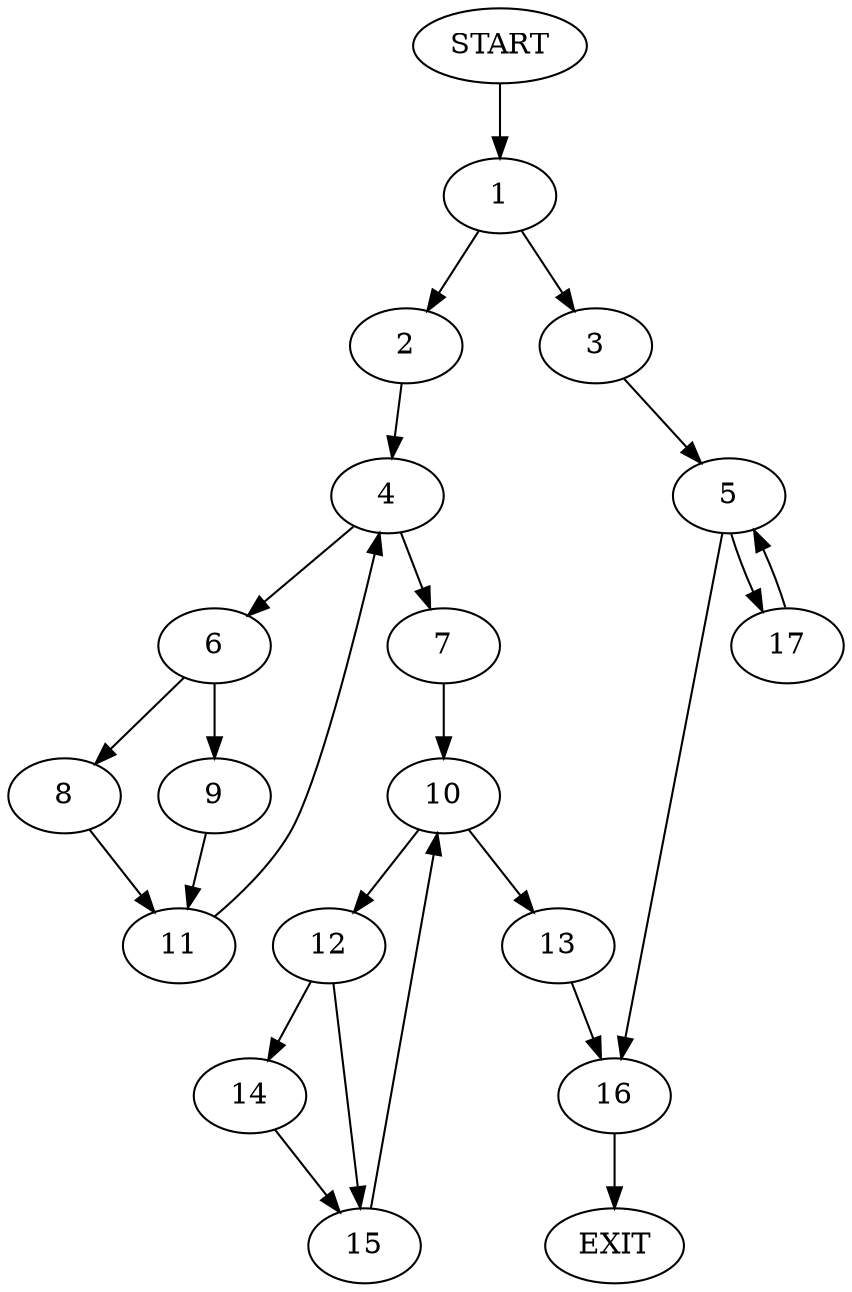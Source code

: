 digraph {
0 [label="START"]
18 [label="EXIT"]
0 -> 1
1 -> 2
1 -> 3
2 -> 4
3 -> 5
4 -> 6
4 -> 7
6 -> 8
6 -> 9
7 -> 10
9 -> 11
8 -> 11
11 -> 4
10 -> 12
10 -> 13
12 -> 14
12 -> 15
13 -> 16
14 -> 15
15 -> 10
16 -> 18
5 -> 17
5 -> 16
17 -> 5
}
